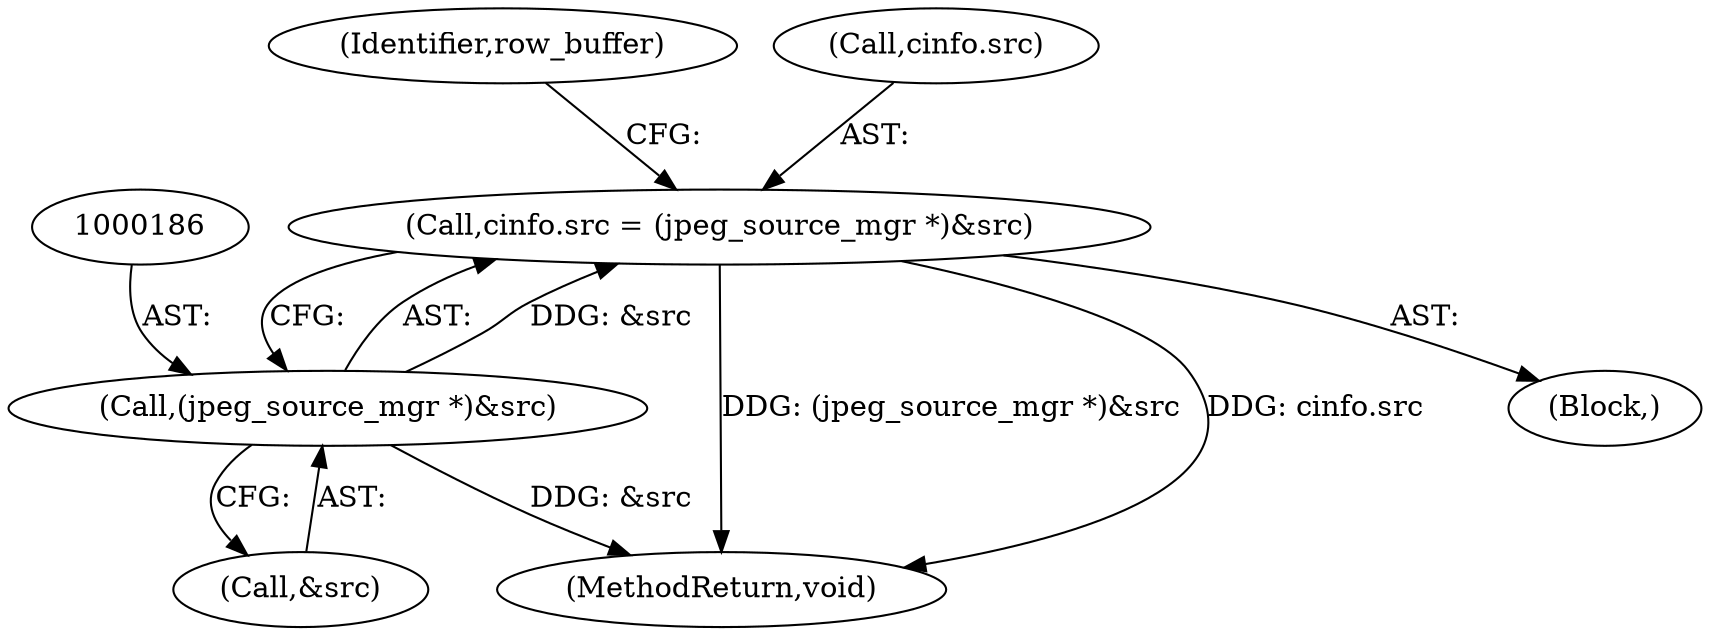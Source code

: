 digraph "0_poppler_fc071d800cb4329a3ccf898d7bf16b4db7323ad8_0@API" {
"1000181" [label="(Call,cinfo.src = (jpeg_source_mgr *)&src)"];
"1000185" [label="(Call,(jpeg_source_mgr *)&src)"];
"1000185" [label="(Call,(jpeg_source_mgr *)&src)"];
"1000187" [label="(Call,&src)"];
"1000190" [label="(Identifier,row_buffer)"];
"1000182" [label="(Call,cinfo.src)"];
"1000181" [label="(Call,cinfo.src = (jpeg_source_mgr *)&src)"];
"1000192" [label="(MethodReturn,void)"];
"1000101" [label="(Block,)"];
"1000181" -> "1000101"  [label="AST: "];
"1000181" -> "1000185"  [label="CFG: "];
"1000182" -> "1000181"  [label="AST: "];
"1000185" -> "1000181"  [label="AST: "];
"1000190" -> "1000181"  [label="CFG: "];
"1000181" -> "1000192"  [label="DDG: (jpeg_source_mgr *)&src"];
"1000181" -> "1000192"  [label="DDG: cinfo.src"];
"1000185" -> "1000181"  [label="DDG: &src"];
"1000185" -> "1000187"  [label="CFG: "];
"1000186" -> "1000185"  [label="AST: "];
"1000187" -> "1000185"  [label="AST: "];
"1000185" -> "1000192"  [label="DDG: &src"];
}
